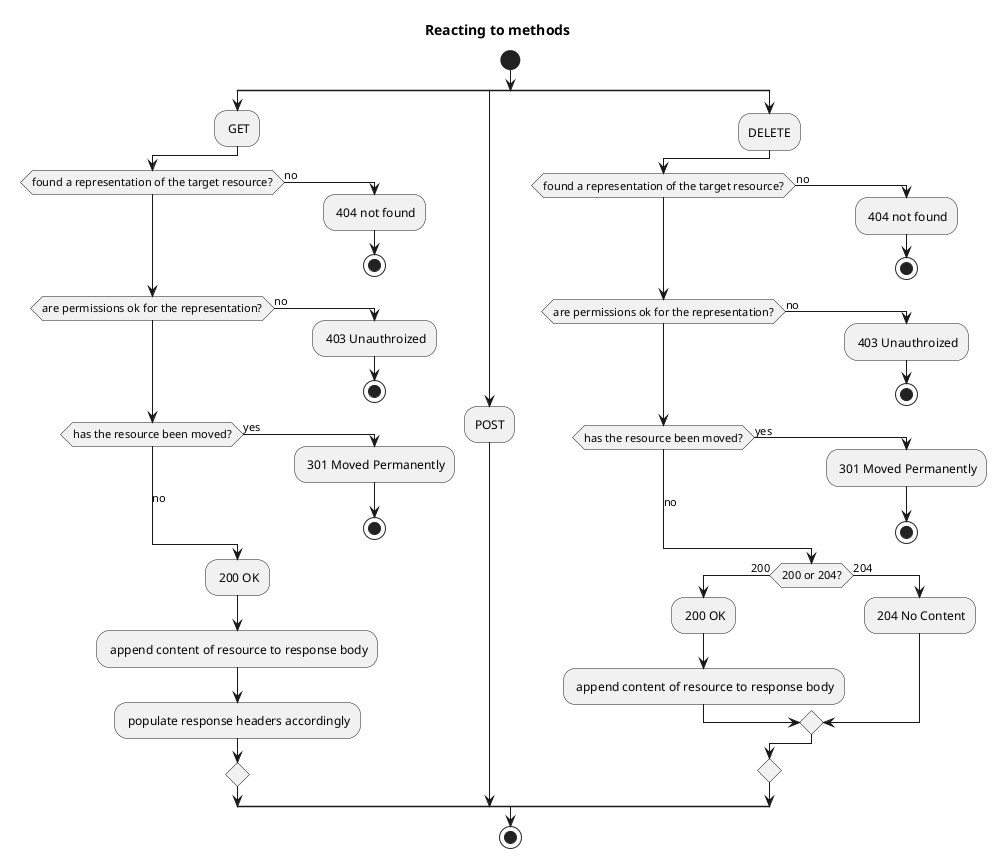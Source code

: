 @startuml

!pragma useVerticalIf on

title Reacting to methods

start

split
	: GET;
	if (found a representation of the target resource?) then (no)
		: 404 not found;
		stop
	else if (are permissions ok for the representation?) then (no)
		: 403 Unauthroized;
		stop
	else if (has the resource been moved?) then (yes)
		: 301 Moved Permanently;
		stop
	else (no)
		: 200 OK;
		: append content of resource to response body;
		: populate response headers accordingly;
	endif
split again
	:POST;
split again
	:DELETE;
	if (found a representation of the target resource?) then (no)
		: 404 not found;
		stop
	else if (are permissions ok for the representation?) then (no)
		: 403 Unauthroized;
		stop
	else if (has the resource been moved?) then (yes)
		: 301 Moved Permanently;
		stop
	else (no)
		if (200 or 204?) then (200)
			: 200 OK;
			: append content of resource to response body;
		else (204)
			: 204 No Content;
		endif
	endif

end split
stop


@enduml
